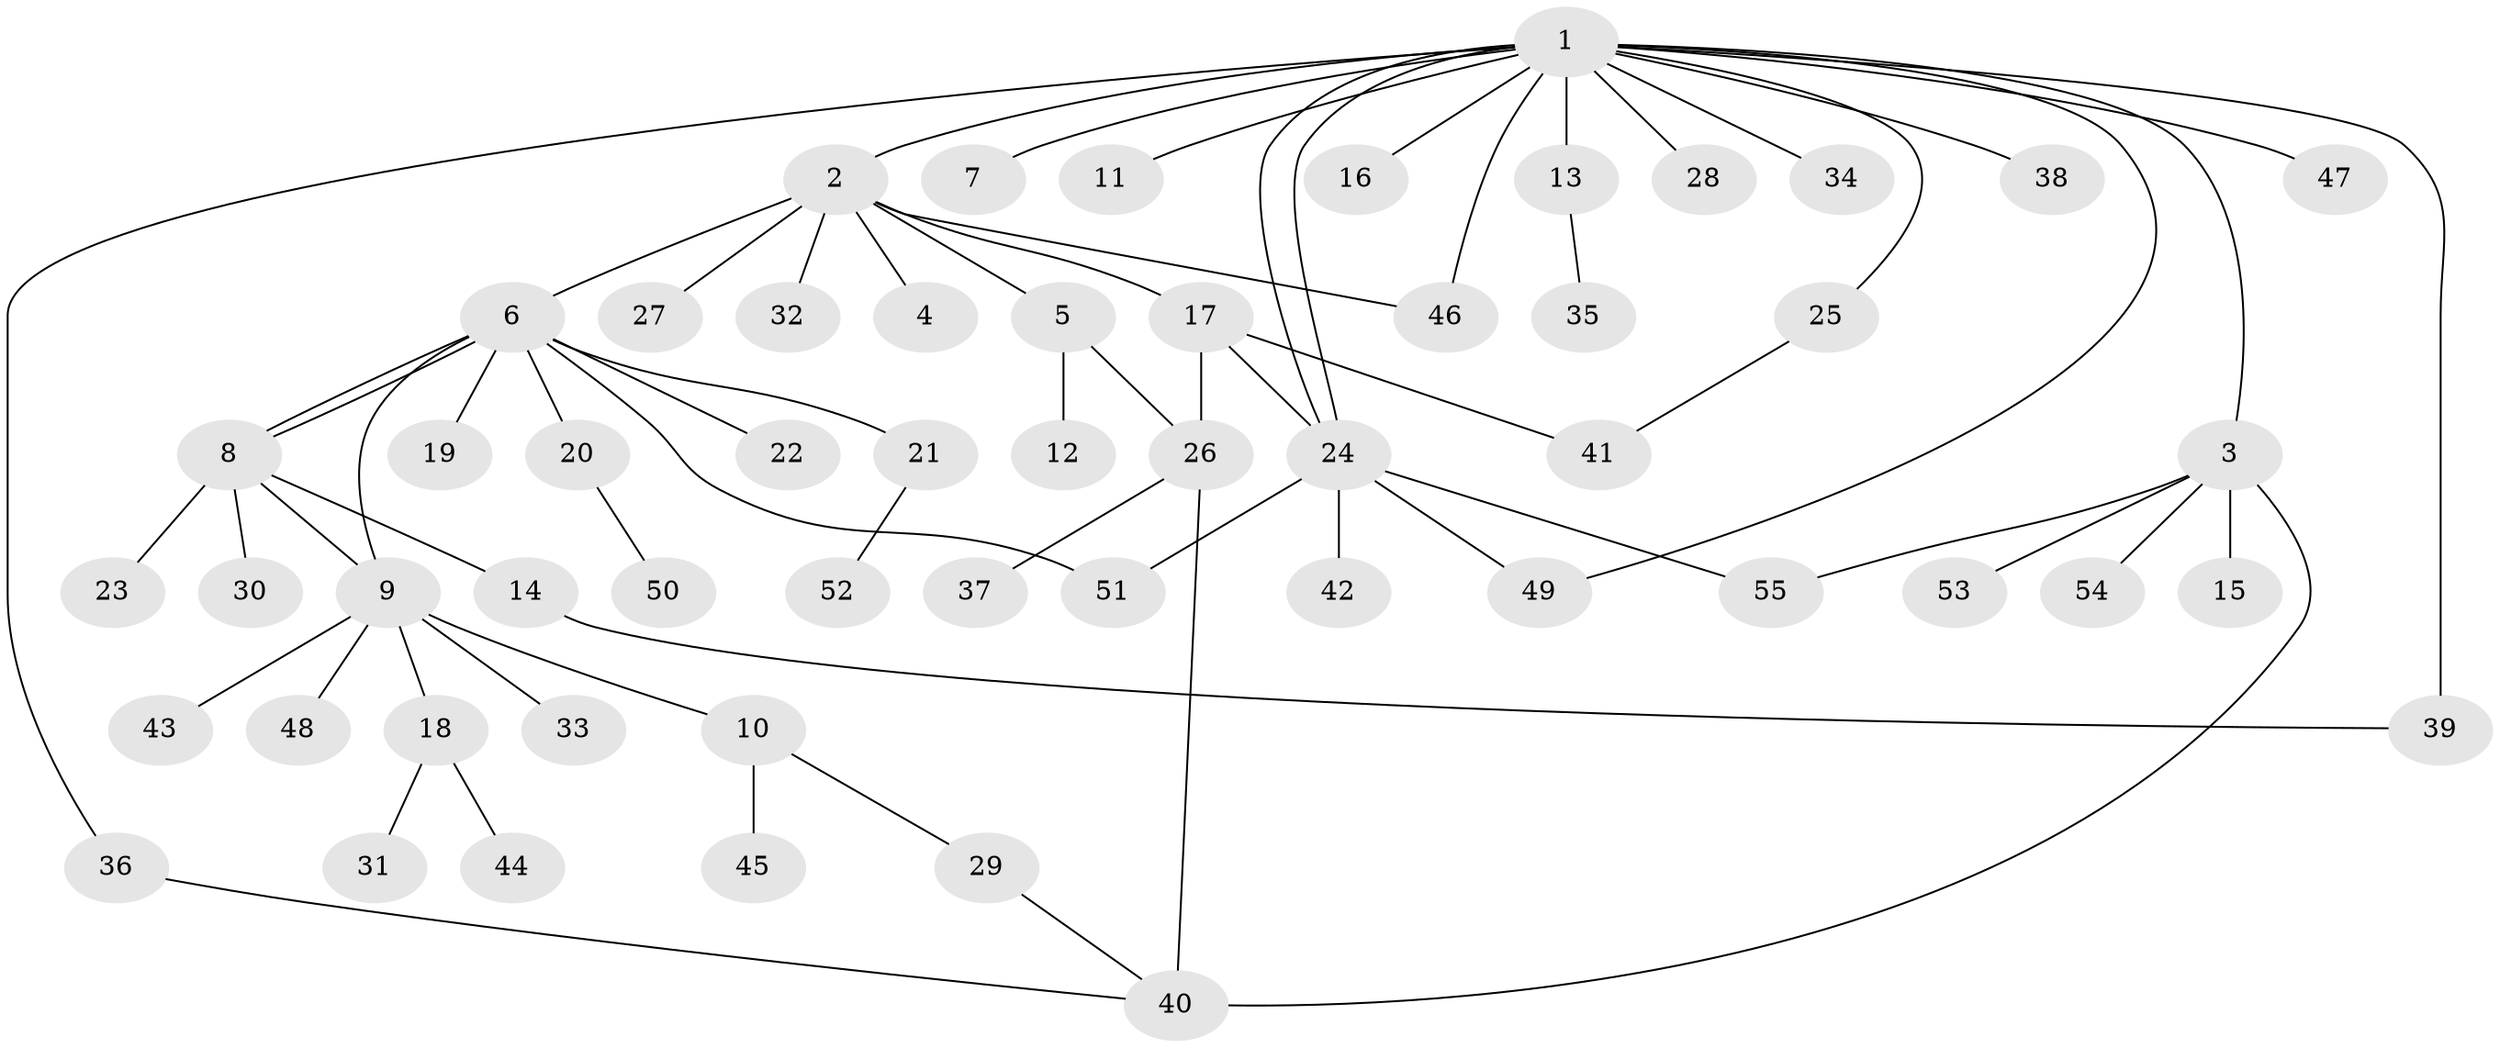 // Generated by graph-tools (version 1.1) at 2025/14/03/09/25 04:14:42]
// undirected, 55 vertices, 68 edges
graph export_dot {
graph [start="1"]
  node [color=gray90,style=filled];
  1;
  2;
  3;
  4;
  5;
  6;
  7;
  8;
  9;
  10;
  11;
  12;
  13;
  14;
  15;
  16;
  17;
  18;
  19;
  20;
  21;
  22;
  23;
  24;
  25;
  26;
  27;
  28;
  29;
  30;
  31;
  32;
  33;
  34;
  35;
  36;
  37;
  38;
  39;
  40;
  41;
  42;
  43;
  44;
  45;
  46;
  47;
  48;
  49;
  50;
  51;
  52;
  53;
  54;
  55;
  1 -- 2;
  1 -- 3;
  1 -- 7;
  1 -- 11;
  1 -- 13;
  1 -- 16;
  1 -- 24;
  1 -- 24;
  1 -- 25;
  1 -- 28;
  1 -- 34;
  1 -- 36;
  1 -- 38;
  1 -- 39;
  1 -- 46;
  1 -- 47;
  1 -- 49;
  2 -- 4;
  2 -- 5;
  2 -- 6;
  2 -- 17;
  2 -- 27;
  2 -- 32;
  2 -- 46;
  3 -- 15;
  3 -- 40;
  3 -- 53;
  3 -- 54;
  3 -- 55;
  5 -- 12;
  5 -- 26;
  6 -- 8;
  6 -- 8;
  6 -- 9;
  6 -- 19;
  6 -- 20;
  6 -- 21;
  6 -- 22;
  6 -- 51;
  8 -- 9;
  8 -- 14;
  8 -- 23;
  8 -- 30;
  9 -- 10;
  9 -- 18;
  9 -- 33;
  9 -- 43;
  9 -- 48;
  10 -- 29;
  10 -- 45;
  13 -- 35;
  14 -- 39;
  17 -- 24;
  17 -- 26;
  17 -- 41;
  18 -- 31;
  18 -- 44;
  20 -- 50;
  21 -- 52;
  24 -- 42;
  24 -- 49;
  24 -- 51;
  24 -- 55;
  25 -- 41;
  26 -- 37;
  26 -- 40;
  29 -- 40;
  36 -- 40;
}
